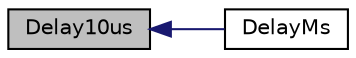 digraph "Delay10us"
{
  edge [fontname="Helvetica",fontsize="10",labelfontname="Helvetica",labelfontsize="10"];
  node [fontname="Helvetica",fontsize="10",shape=record];
  rankdir="LR";
  Node1 [label="Delay10us",height=0.2,width=0.4,color="black", fillcolor="grey75", style="filled", fontcolor="black"];
  Node1 -> Node2 [dir="back",color="midnightblue",fontsize="10",style="solid",fontname="Helvetica"];
  Node2 [label="DelayMs",height=0.2,width=0.4,color="black", fillcolor="white", style="filled",URL="$_delay_8c.html#aa75a10d600458928f1b5932858e031b2"];
}
